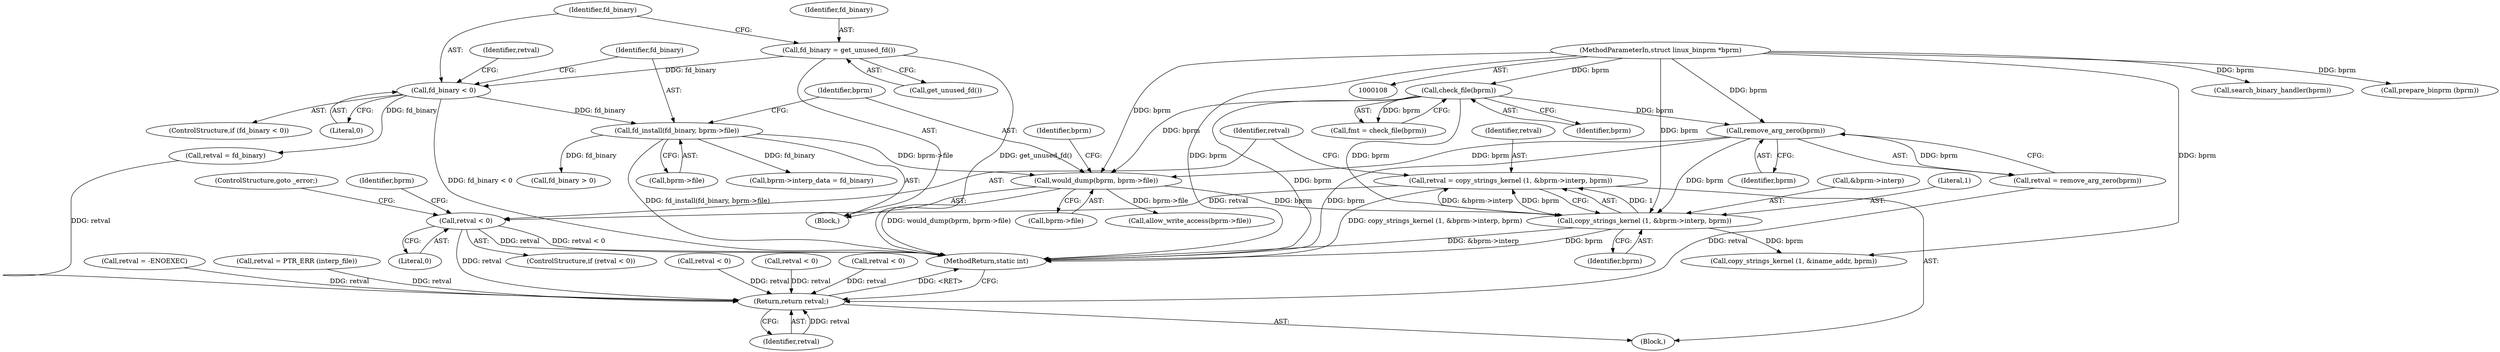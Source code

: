 digraph "0_linux_b66c5984017533316fd1951770302649baf1aa33@API" {
"1000235" [label="(Call,retval = copy_strings_kernel (1, &bprm->interp, bprm))"];
"1000237" [label="(Call,copy_strings_kernel (1, &bprm->interp, bprm))"];
"1000167" [label="(Call,remove_arg_zero(bprm))"];
"1000140" [label="(Call,check_file(bprm))"];
"1000109" [label="(MethodParameterIn,struct linux_binprm *bprm)"];
"1000196" [label="(Call,would_dump(bprm, bprm->file))"];
"1000191" [label="(Call,fd_install(fd_binary, bprm->file))"];
"1000183" [label="(Call,fd_binary < 0)"];
"1000179" [label="(Call,fd_binary = get_unused_fd())"];
"1000245" [label="(Call,retval < 0)"];
"1000335" [label="(Return,return retval;)"];
"1000255" [label="(Call,copy_strings_kernel (1, &iname_addr, bprm))"];
"1000330" [label="(Call,retval < 0)"];
"1000336" [label="(Identifier,retval)"];
"1000192" [label="(Identifier,fd_binary)"];
"1000239" [label="(Call,&bprm->interp)"];
"1000321" [label="(Call,retval < 0)"];
"1000168" [label="(Identifier,bprm)"];
"1000141" [label="(Identifier,bprm)"];
"1000184" [label="(Identifier,fd_binary)"];
"1000203" [label="(Identifier,bprm)"];
"1000247" [label="(Literal,0)"];
"1000182" [label="(ControlStructure,if (fd_binary < 0))"];
"1000198" [label="(Call,bprm->file)"];
"1000140" [label="(Call,check_file(bprm))"];
"1000191" [label="(Call,fd_install(fd_binary, bprm->file))"];
"1000110" [label="(Block,)"];
"1000251" [label="(Identifier,bprm)"];
"1000187" [label="(Call,retval = fd_binary)"];
"1000335" [label="(Return,return retval;)"];
"1000261" [label="(Call,retval < 0)"];
"1000327" [label="(Call,search_binary_handler(bprm))"];
"1000138" [label="(Call,fmt = check_file(bprm))"];
"1000197" [label="(Identifier,bprm)"];
"1000178" [label="(Block,)"];
"1000183" [label="(Call,fd_binary < 0)"];
"1000127" [label="(Call,retval = -ENOEXEC)"];
"1000248" [label="(ControlStructure,goto _error;)"];
"1000236" [label="(Identifier,retval)"];
"1000201" [label="(Call,allow_write_access(bprm->file))"];
"1000318" [label="(Call,prepare_binprm (bprm))"];
"1000244" [label="(ControlStructure,if (retval < 0))"];
"1000235" [label="(Call,retval = copy_strings_kernel (1, &bprm->interp, bprm))"];
"1000245" [label="(Call,retval < 0)"];
"1000215" [label="(Call,bprm->interp_data = fd_binary)"];
"1000237" [label="(Call,copy_strings_kernel (1, &bprm->interp, bprm))"];
"1000196" [label="(Call,would_dump(bprm, bprm->file))"];
"1000180" [label="(Identifier,fd_binary)"];
"1000238" [label="(Literal,1)"];
"1000109" [label="(MethodParameterIn,struct linux_binprm *bprm)"];
"1000243" [label="(Identifier,bprm)"];
"1000355" [label="(MethodReturn,static int)"];
"1000188" [label="(Identifier,retval)"];
"1000278" [label="(Call,retval = PTR_ERR (interp_file))"];
"1000246" [label="(Identifier,retval)"];
"1000179" [label="(Call,fd_binary = get_unused_fd())"];
"1000193" [label="(Call,bprm->file)"];
"1000181" [label="(Call,get_unused_fd())"];
"1000167" [label="(Call,remove_arg_zero(bprm))"];
"1000339" [label="(Call,fd_binary > 0)"];
"1000185" [label="(Literal,0)"];
"1000165" [label="(Call,retval = remove_arg_zero(bprm))"];
"1000235" -> "1000110"  [label="AST: "];
"1000235" -> "1000237"  [label="CFG: "];
"1000236" -> "1000235"  [label="AST: "];
"1000237" -> "1000235"  [label="AST: "];
"1000246" -> "1000235"  [label="CFG: "];
"1000235" -> "1000355"  [label="DDG: copy_strings_kernel (1, &bprm->interp, bprm)"];
"1000237" -> "1000235"  [label="DDG: 1"];
"1000237" -> "1000235"  [label="DDG: &bprm->interp"];
"1000237" -> "1000235"  [label="DDG: bprm"];
"1000235" -> "1000245"  [label="DDG: retval"];
"1000237" -> "1000243"  [label="CFG: "];
"1000238" -> "1000237"  [label="AST: "];
"1000239" -> "1000237"  [label="AST: "];
"1000243" -> "1000237"  [label="AST: "];
"1000237" -> "1000355"  [label="DDG: &bprm->interp"];
"1000237" -> "1000355"  [label="DDG: bprm"];
"1000167" -> "1000237"  [label="DDG: bprm"];
"1000140" -> "1000237"  [label="DDG: bprm"];
"1000196" -> "1000237"  [label="DDG: bprm"];
"1000109" -> "1000237"  [label="DDG: bprm"];
"1000237" -> "1000255"  [label="DDG: bprm"];
"1000167" -> "1000165"  [label="AST: "];
"1000167" -> "1000168"  [label="CFG: "];
"1000168" -> "1000167"  [label="AST: "];
"1000165" -> "1000167"  [label="CFG: "];
"1000167" -> "1000355"  [label="DDG: bprm"];
"1000167" -> "1000165"  [label="DDG: bprm"];
"1000140" -> "1000167"  [label="DDG: bprm"];
"1000109" -> "1000167"  [label="DDG: bprm"];
"1000167" -> "1000196"  [label="DDG: bprm"];
"1000140" -> "1000138"  [label="AST: "];
"1000140" -> "1000141"  [label="CFG: "];
"1000141" -> "1000140"  [label="AST: "];
"1000138" -> "1000140"  [label="CFG: "];
"1000140" -> "1000355"  [label="DDG: bprm"];
"1000140" -> "1000138"  [label="DDG: bprm"];
"1000109" -> "1000140"  [label="DDG: bprm"];
"1000140" -> "1000196"  [label="DDG: bprm"];
"1000109" -> "1000108"  [label="AST: "];
"1000109" -> "1000355"  [label="DDG: bprm"];
"1000109" -> "1000196"  [label="DDG: bprm"];
"1000109" -> "1000255"  [label="DDG: bprm"];
"1000109" -> "1000318"  [label="DDG: bprm"];
"1000109" -> "1000327"  [label="DDG: bprm"];
"1000196" -> "1000178"  [label="AST: "];
"1000196" -> "1000198"  [label="CFG: "];
"1000197" -> "1000196"  [label="AST: "];
"1000198" -> "1000196"  [label="AST: "];
"1000203" -> "1000196"  [label="CFG: "];
"1000196" -> "1000355"  [label="DDG: would_dump(bprm, bprm->file)"];
"1000191" -> "1000196"  [label="DDG: bprm->file"];
"1000196" -> "1000201"  [label="DDG: bprm->file"];
"1000191" -> "1000178"  [label="AST: "];
"1000191" -> "1000193"  [label="CFG: "];
"1000192" -> "1000191"  [label="AST: "];
"1000193" -> "1000191"  [label="AST: "];
"1000197" -> "1000191"  [label="CFG: "];
"1000191" -> "1000355"  [label="DDG: fd_install(fd_binary, bprm->file)"];
"1000183" -> "1000191"  [label="DDG: fd_binary"];
"1000191" -> "1000215"  [label="DDG: fd_binary"];
"1000191" -> "1000339"  [label="DDG: fd_binary"];
"1000183" -> "1000182"  [label="AST: "];
"1000183" -> "1000185"  [label="CFG: "];
"1000184" -> "1000183"  [label="AST: "];
"1000185" -> "1000183"  [label="AST: "];
"1000188" -> "1000183"  [label="CFG: "];
"1000192" -> "1000183"  [label="CFG: "];
"1000183" -> "1000355"  [label="DDG: fd_binary < 0"];
"1000179" -> "1000183"  [label="DDG: fd_binary"];
"1000183" -> "1000187"  [label="DDG: fd_binary"];
"1000179" -> "1000178"  [label="AST: "];
"1000179" -> "1000181"  [label="CFG: "];
"1000180" -> "1000179"  [label="AST: "];
"1000181" -> "1000179"  [label="AST: "];
"1000184" -> "1000179"  [label="CFG: "];
"1000179" -> "1000355"  [label="DDG: get_unused_fd()"];
"1000245" -> "1000244"  [label="AST: "];
"1000245" -> "1000247"  [label="CFG: "];
"1000246" -> "1000245"  [label="AST: "];
"1000247" -> "1000245"  [label="AST: "];
"1000248" -> "1000245"  [label="CFG: "];
"1000251" -> "1000245"  [label="CFG: "];
"1000245" -> "1000355"  [label="DDG: retval < 0"];
"1000245" -> "1000355"  [label="DDG: retval"];
"1000245" -> "1000335"  [label="DDG: retval"];
"1000335" -> "1000110"  [label="AST: "];
"1000335" -> "1000336"  [label="CFG: "];
"1000336" -> "1000335"  [label="AST: "];
"1000355" -> "1000335"  [label="CFG: "];
"1000335" -> "1000355"  [label="DDG: <RET>"];
"1000336" -> "1000335"  [label="DDG: retval"];
"1000187" -> "1000335"  [label="DDG: retval"];
"1000330" -> "1000335"  [label="DDG: retval"];
"1000165" -> "1000335"  [label="DDG: retval"];
"1000261" -> "1000335"  [label="DDG: retval"];
"1000321" -> "1000335"  [label="DDG: retval"];
"1000127" -> "1000335"  [label="DDG: retval"];
"1000278" -> "1000335"  [label="DDG: retval"];
}
